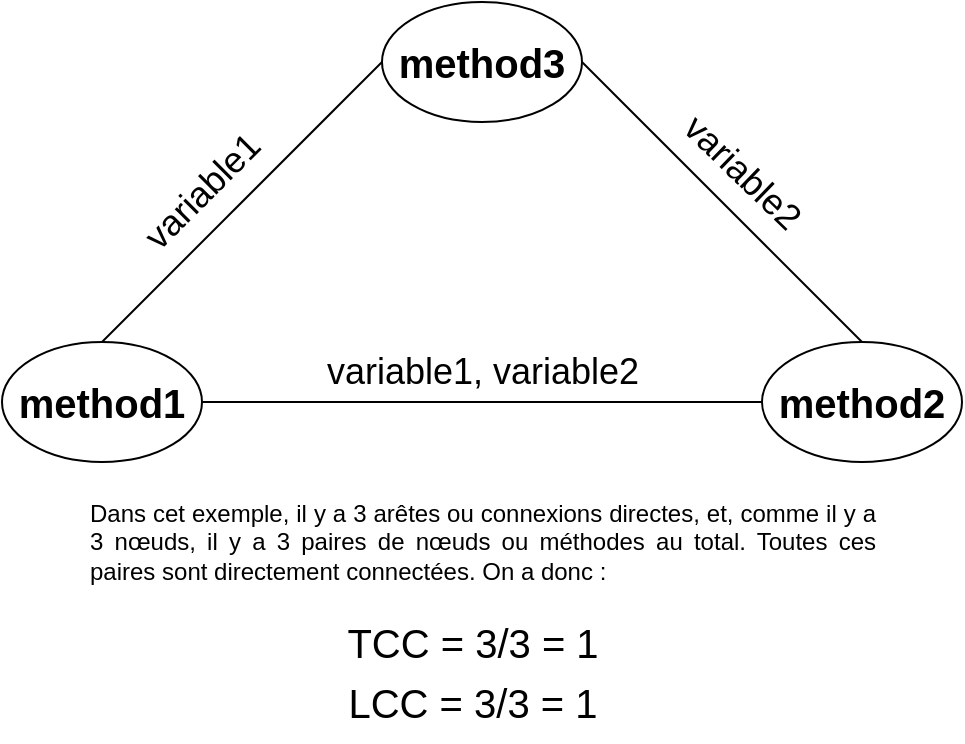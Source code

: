 <mxfile version="22.1.4" type="github">
  <diagram name="Page-1" id="FRZESp8M_X1J2_qpog6L">
    <mxGraphModel dx="1314" dy="850" grid="1" gridSize="10" guides="1" tooltips="1" connect="1" arrows="1" fold="1" page="1" pageScale="1" pageWidth="827" pageHeight="1169" math="0" shadow="0">
      <root>
        <mxCell id="0" />
        <mxCell id="1" parent="0" />
        <mxCell id="gQEigqOkruXDwnilH1iO-1" value="&lt;font style=&quot;font-size: 20px;&quot;&gt;&lt;b&gt;method3&lt;/b&gt;&lt;/font&gt;" style="ellipse;whiteSpace=wrap;html=1;" vertex="1" parent="1">
          <mxGeometry x="330" y="120" width="100" height="60" as="geometry" />
        </mxCell>
        <mxCell id="gQEigqOkruXDwnilH1iO-4" style="edgeStyle=orthogonalEdgeStyle;rounded=0;orthogonalLoop=1;jettySize=auto;html=1;entryX=1;entryY=0.5;entryDx=0;entryDy=0;endArrow=none;endFill=0;" edge="1" parent="1" source="gQEigqOkruXDwnilH1iO-2" target="gQEigqOkruXDwnilH1iO-3">
          <mxGeometry relative="1" as="geometry" />
        </mxCell>
        <mxCell id="gQEigqOkruXDwnilH1iO-2" value="&lt;font style=&quot;font-size: 20px;&quot;&gt;&lt;b&gt;method2&lt;/b&gt;&lt;/font&gt;" style="ellipse;whiteSpace=wrap;html=1;" vertex="1" parent="1">
          <mxGeometry x="520" y="290" width="100" height="60" as="geometry" />
        </mxCell>
        <mxCell id="gQEigqOkruXDwnilH1iO-3" value="&lt;font style=&quot;font-size: 20px;&quot;&gt;&lt;b&gt;method1&lt;/b&gt;&lt;/font&gt;" style="ellipse;whiteSpace=wrap;html=1;" vertex="1" parent="1">
          <mxGeometry x="140" y="290" width="100" height="60" as="geometry" />
        </mxCell>
        <mxCell id="gQEigqOkruXDwnilH1iO-5" style="rounded=0;orthogonalLoop=1;jettySize=auto;html=1;entryX=0.5;entryY=0;entryDx=0;entryDy=0;endArrow=none;endFill=0;exitX=0;exitY=0.5;exitDx=0;exitDy=0;" edge="1" parent="1" source="gQEigqOkruXDwnilH1iO-1" target="gQEigqOkruXDwnilH1iO-3">
          <mxGeometry relative="1" as="geometry" />
        </mxCell>
        <mxCell id="gQEigqOkruXDwnilH1iO-6" style="rounded=0;orthogonalLoop=1;jettySize=auto;html=1;entryX=0.5;entryY=0;entryDx=0;entryDy=0;endArrow=none;endFill=0;exitX=1;exitY=0.5;exitDx=0;exitDy=0;" edge="1" parent="1" source="gQEigqOkruXDwnilH1iO-1" target="gQEigqOkruXDwnilH1iO-2">
          <mxGeometry relative="1" as="geometry" />
        </mxCell>
        <mxCell id="gQEigqOkruXDwnilH1iO-8" value="&lt;font style=&quot;font-size: 18px;&quot;&gt;variable1&lt;/font&gt;" style="text;html=1;align=center;verticalAlign=middle;resizable=0;points=[];autosize=1;strokeColor=none;fillColor=none;rotation=-45;" vertex="1" parent="1">
          <mxGeometry x="190" y="200" width="100" height="30" as="geometry" />
        </mxCell>
        <mxCell id="gQEigqOkruXDwnilH1iO-9" value="&lt;font style=&quot;font-size: 18px;&quot;&gt;variable2&lt;/font&gt;" style="text;html=1;align=center;verticalAlign=middle;resizable=0;points=[];autosize=1;strokeColor=none;fillColor=none;rotation=44;" vertex="1" parent="1">
          <mxGeometry x="460" y="190" width="100" height="30" as="geometry" />
        </mxCell>
        <mxCell id="gQEigqOkruXDwnilH1iO-10" value="&lt;font style=&quot;font-size: 18px;&quot;&gt;variable1, variable2&lt;/font&gt;" style="text;html=1;align=center;verticalAlign=middle;resizable=0;points=[];autosize=1;strokeColor=none;fillColor=none;rotation=0;" vertex="1" parent="1">
          <mxGeometry x="290" y="290" width="180" height="30" as="geometry" />
        </mxCell>
        <mxCell id="gQEigqOkruXDwnilH1iO-11" value="&lt;font style=&quot;font-size: 20px;&quot;&gt;TCC = 3/3 = 1&lt;/font&gt;" style="text;html=1;align=center;verticalAlign=middle;resizable=0;points=[];autosize=1;strokeColor=none;fillColor=none;" vertex="1" parent="1">
          <mxGeometry x="300" y="420" width="150" height="40" as="geometry" />
        </mxCell>
        <mxCell id="gQEigqOkruXDwnilH1iO-13" value="&lt;font style=&quot;font-size: 20px;&quot;&gt;LCC = 3/3 = 1&lt;/font&gt;" style="text;html=1;align=center;verticalAlign=middle;resizable=0;points=[];autosize=1;strokeColor=none;fillColor=none;" vertex="1" parent="1">
          <mxGeometry x="300" y="450" width="150" height="40" as="geometry" />
        </mxCell>
        <mxCell id="gQEigqOkruXDwnilH1iO-16" value="&lt;div style=&quot;text-align: justify;&quot;&gt;Dans cet exemple, il y a 3 arêtes ou connexions directes, et, comme il y a 3 nœuds, il y a 3 paires de nœuds ou méthodes au total. Toutes ces paires sont directement connectées. On a donc :&lt;/div&gt;" style="whiteSpace=wrap;html=1;strokeColor=none;dashed=1;" vertex="1" parent="1">
          <mxGeometry x="182.5" y="360" width="395" height="60" as="geometry" />
        </mxCell>
      </root>
    </mxGraphModel>
  </diagram>
</mxfile>
